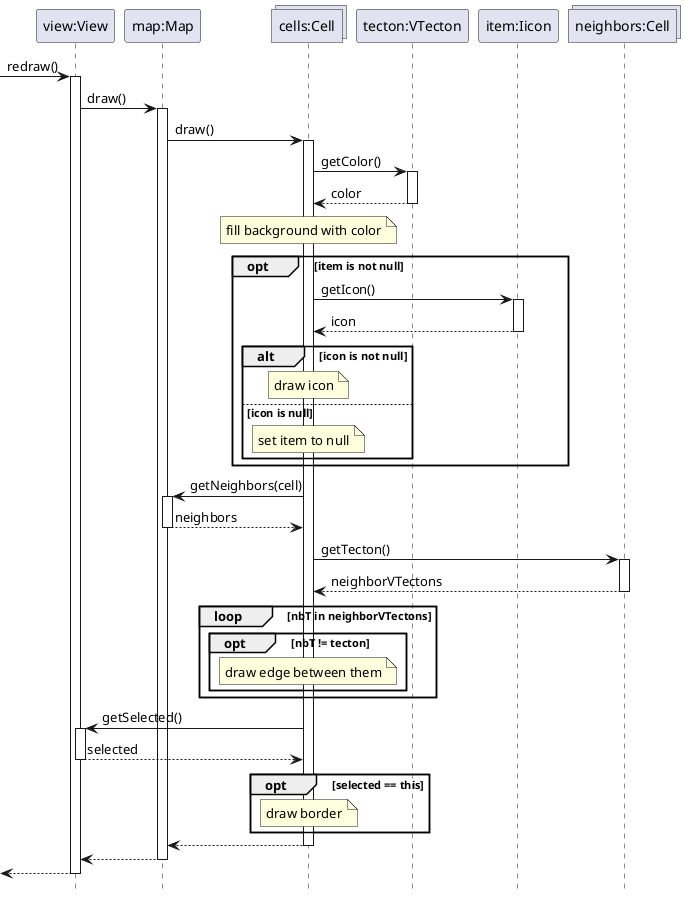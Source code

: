 @startuml rendering
hide footbox

participant "view:View" as view
participant "map:Map" as map
collections "cells:Cell" as cells
participant "tecton:VTecton" as tecton
participant "item:Iicon" as item
collections "neighbors:Cell" as neighbors

-> view : redraw()
activate view
view -> map : draw()
activate map
map -> cells : draw()
activate cells
cells -> tecton : getColor()
activate tecton
return color
note over cells : fill background with color
opt item is not null
    cells -> item : getIcon()
    activate item
    return icon
    alt icon is not null
        note over cells : draw icon
    else icon is null
        note over cells : set item to null
    end
end
cells -> map : getNeighbors(cell)
activate map
return neighbors
cells -> neighbors : getTecton()
activate neighbors
return neighborVTectons
loop nbT in neighborVTectons
    opt nbT != tecton
        note over cells : draw edge between them
    end
end
cells -> view : getSelected()
activate view
return selected
opt selected == this
    note over cells : draw border
end
return
return
return

@enduml